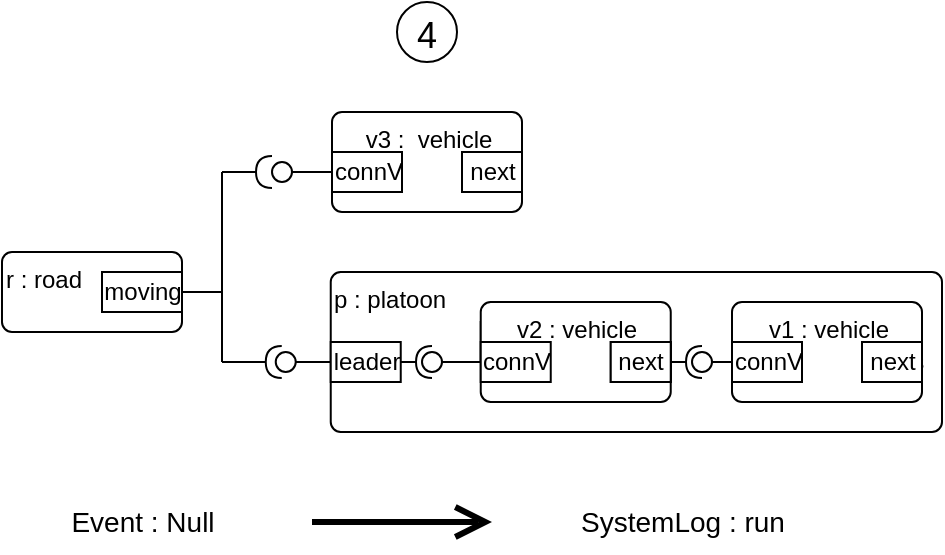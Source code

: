 <mxfile version="15.5.5" type="github">
  <diagram id="h5-6c95KHCAkGdze8uv-" name="Page-1">
    <mxGraphModel dx="1355" dy="793" grid="1" gridSize="10" guides="1" tooltips="1" connect="1" arrows="1" fold="1" page="1" pageScale="1" pageWidth="827" pageHeight="1169" math="0" shadow="0">
      <root>
        <mxCell id="0" />
        <mxCell id="1" parent="0" />
        <mxCell id="d_kUtybQaHPVFvwEdMjx-1" value="&lt;font style=&quot;font-size: 14px&quot;&gt;Event : Null&lt;/font&gt;" style="text;html=1;align=center;verticalAlign=middle;resizable=0;points=[];autosize=1;" vertex="1" parent="1">
          <mxGeometry x="275" y="370" width="90" height="20" as="geometry" />
        </mxCell>
        <mxCell id="d_kUtybQaHPVFvwEdMjx-2" value="" style="endArrow=open;endFill=1;endSize=12;html=1;strokeWidth=3;" edge="1" parent="1">
          <mxGeometry width="160" relative="1" as="geometry">
            <mxPoint x="405" y="380" as="sourcePoint" />
            <mxPoint x="495" y="380" as="targetPoint" />
          </mxGeometry>
        </mxCell>
        <mxCell id="d_kUtybQaHPVFvwEdMjx-3" value="&lt;font style=&quot;font-size: 14px&quot;&gt;SystemLog : run&lt;/font&gt;" style="text;html=1;align=center;verticalAlign=middle;resizable=0;points=[];autosize=1;" vertex="1" parent="1">
          <mxGeometry x="530" y="370" width="120" height="20" as="geometry" />
        </mxCell>
        <mxCell id="d_kUtybQaHPVFvwEdMjx-4" value="4" style="ellipse;fillColor=#ffffff;strokeColor=#000000;fontSize=18;" vertex="1" parent="1">
          <mxGeometry x="447.5" y="120" width="30" height="30" as="geometry" />
        </mxCell>
        <mxCell id="d_kUtybQaHPVFvwEdMjx-5" value="p : platoon" style="html=1;align=left;verticalAlign=top;rounded=1;absoluteArcSize=1;arcSize=10;dashed=0;" vertex="1" parent="1">
          <mxGeometry x="414.37" y="255" width="305.63" height="80" as="geometry" />
        </mxCell>
        <mxCell id="d_kUtybQaHPVFvwEdMjx-6" value="connV" style="html=1;" vertex="1" parent="1">
          <mxGeometry x="489.37" y="280" width="50" height="20" as="geometry" />
        </mxCell>
        <mxCell id="d_kUtybQaHPVFvwEdMjx-7" value="v2 : vehicle" style="html=1;align=center;verticalAlign=top;rounded=1;absoluteArcSize=1;arcSize=10;dashed=0;" vertex="1" parent="1">
          <mxGeometry x="489.37" y="270" width="95" height="50" as="geometry" />
        </mxCell>
        <mxCell id="d_kUtybQaHPVFvwEdMjx-8" value="connV" style="html=1;" vertex="1" parent="1">
          <mxGeometry x="489.37" y="290" width="35" height="20" as="geometry" />
        </mxCell>
        <mxCell id="d_kUtybQaHPVFvwEdMjx-9" value="docks" style="html=1;" vertex="1" parent="1">
          <mxGeometry x="554.37" y="290" width="30" height="20" as="geometry" />
        </mxCell>
        <mxCell id="d_kUtybQaHPVFvwEdMjx-10" value="connV" style="html=1;" vertex="1" parent="1">
          <mxGeometry x="615" y="280" width="50" height="20" as="geometry" />
        </mxCell>
        <mxCell id="d_kUtybQaHPVFvwEdMjx-11" value="v1 : vehicle" style="html=1;align=center;verticalAlign=top;rounded=1;absoluteArcSize=1;arcSize=10;dashed=0;" vertex="1" parent="1">
          <mxGeometry x="615" y="270" width="95" height="50" as="geometry" />
        </mxCell>
        <mxCell id="d_kUtybQaHPVFvwEdMjx-12" value="connV" style="html=1;" vertex="1" parent="1">
          <mxGeometry x="615" y="290" width="35" height="20" as="geometry" />
        </mxCell>
        <mxCell id="d_kUtybQaHPVFvwEdMjx-13" value="" style="rounded=0;orthogonalLoop=1;jettySize=auto;html=1;endArrow=none;endFill=0;exitX=0;exitY=0.5;exitDx=0;exitDy=0;" edge="1" parent="1" source="d_kUtybQaHPVFvwEdMjx-12" target="d_kUtybQaHPVFvwEdMjx-15">
          <mxGeometry relative="1" as="geometry">
            <mxPoint x="584.37" y="300" as="sourcePoint" />
          </mxGeometry>
        </mxCell>
        <mxCell id="d_kUtybQaHPVFvwEdMjx-14" value="" style="rounded=0;orthogonalLoop=1;jettySize=auto;html=1;endArrow=halfCircle;endFill=0;endSize=6;strokeWidth=1;exitX=1;exitY=0.5;exitDx=0;exitDy=0;" edge="1" parent="1" source="d_kUtybQaHPVFvwEdMjx-22">
          <mxGeometry relative="1" as="geometry">
            <mxPoint x="590" y="340" as="sourcePoint" />
            <mxPoint x="600" y="300" as="targetPoint" />
            <Array as="points">
              <mxPoint x="600" y="300" />
            </Array>
          </mxGeometry>
        </mxCell>
        <mxCell id="d_kUtybQaHPVFvwEdMjx-15" value="" style="ellipse;whiteSpace=wrap;html=1;fontFamily=Helvetica;fontSize=12;fontColor=#000000;align=center;strokeColor=#000000;fillColor=#ffffff;points=[];aspect=fixed;resizable=0;" vertex="1" parent="1">
          <mxGeometry x="595" y="295" width="10" height="10" as="geometry" />
        </mxCell>
        <mxCell id="d_kUtybQaHPVFvwEdMjx-16" value="docks" style="html=1;" vertex="1" parent="1">
          <mxGeometry x="680" y="290" width="30" height="20" as="geometry" />
        </mxCell>
        <mxCell id="d_kUtybQaHPVFvwEdMjx-17" value="leader" style="html=1;" vertex="1" parent="1">
          <mxGeometry x="414.37" y="290" width="35" height="20" as="geometry" />
        </mxCell>
        <mxCell id="d_kUtybQaHPVFvwEdMjx-18" value="" style="rounded=0;orthogonalLoop=1;jettySize=auto;html=1;endArrow=none;endFill=0;exitX=0;exitY=0.5;exitDx=0;exitDy=0;" edge="1" parent="1" source="d_kUtybQaHPVFvwEdMjx-8">
          <mxGeometry relative="1" as="geometry">
            <mxPoint x="510" y="370" as="sourcePoint" />
            <mxPoint x="469.37" y="300" as="targetPoint" />
            <Array as="points" />
          </mxGeometry>
        </mxCell>
        <mxCell id="d_kUtybQaHPVFvwEdMjx-19" value="" style="rounded=0;orthogonalLoop=1;jettySize=auto;html=1;endArrow=halfCircle;endFill=0;endSize=6;strokeWidth=1;" edge="1" parent="1">
          <mxGeometry relative="1" as="geometry">
            <mxPoint x="472.37" y="300" as="sourcePoint" />
            <mxPoint x="472.37" y="300" as="targetPoint" />
          </mxGeometry>
        </mxCell>
        <mxCell id="d_kUtybQaHPVFvwEdMjx-20" value="" style="ellipse;whiteSpace=wrap;html=1;fontFamily=Helvetica;fontSize=12;fontColor=#000000;align=center;strokeColor=#000000;fillColor=#ffffff;points=[];aspect=fixed;resizable=0;" vertex="1" parent="1">
          <mxGeometry x="460" y="295" width="10" height="10" as="geometry" />
        </mxCell>
        <mxCell id="d_kUtybQaHPVFvwEdMjx-21" value="" style="rounded=0;orthogonalLoop=1;jettySize=auto;html=1;endArrow=halfCircle;endFill=0;endSize=6;strokeWidth=1;exitX=1;exitY=0.5;exitDx=0;exitDy=0;" edge="1" parent="1" source="d_kUtybQaHPVFvwEdMjx-17">
          <mxGeometry relative="1" as="geometry">
            <mxPoint x="489.37" y="300" as="sourcePoint" />
            <mxPoint x="465" y="300" as="targetPoint" />
            <Array as="points" />
          </mxGeometry>
        </mxCell>
        <mxCell id="d_kUtybQaHPVFvwEdMjx-22" value="next" style="html=1;" vertex="1" parent="1">
          <mxGeometry x="554.37" y="290" width="30" height="20" as="geometry" />
        </mxCell>
        <mxCell id="d_kUtybQaHPVFvwEdMjx-23" value="next" style="html=1;" vertex="1" parent="1">
          <mxGeometry x="680" y="290" width="30" height="20" as="geometry" />
        </mxCell>
        <mxCell id="d_kUtybQaHPVFvwEdMjx-24" value="&lt;div align=&quot;left&quot;&gt;r : road&lt;/div&gt;" style="html=1;align=left;verticalAlign=top;rounded=1;absoluteArcSize=1;arcSize=10;dashed=0;" vertex="1" parent="1">
          <mxGeometry x="250" y="245" width="90" height="40" as="geometry" />
        </mxCell>
        <mxCell id="d_kUtybQaHPVFvwEdMjx-25" value="" style="rounded=0;orthogonalLoop=1;jettySize=auto;html=1;endArrow=none;endFill=0;exitX=1;exitY=0.5;exitDx=0;exitDy=0;" edge="1" parent="1" source="d_kUtybQaHPVFvwEdMjx-24">
          <mxGeometry relative="1" as="geometry">
            <mxPoint x="475" y="380" as="sourcePoint" />
            <mxPoint x="360" y="205" as="targetPoint" />
            <Array as="points">
              <mxPoint x="360" y="265" />
              <mxPoint x="360" y="205" />
            </Array>
          </mxGeometry>
        </mxCell>
        <mxCell id="d_kUtybQaHPVFvwEdMjx-26" value="v3 :&amp;nbsp; vehicle" style="html=1;align=center;verticalAlign=top;rounded=1;absoluteArcSize=1;arcSize=10;dashed=0;" vertex="1" parent="1">
          <mxGeometry x="415" y="175" width="95" height="50" as="geometry" />
        </mxCell>
        <mxCell id="d_kUtybQaHPVFvwEdMjx-27" value="connV" style="html=1;" vertex="1" parent="1">
          <mxGeometry x="415" y="195" width="35" height="20" as="geometry" />
        </mxCell>
        <mxCell id="d_kUtybQaHPVFvwEdMjx-28" value="next" style="html=1;" vertex="1" parent="1">
          <mxGeometry x="480" y="195" width="30" height="20" as="geometry" />
        </mxCell>
        <mxCell id="d_kUtybQaHPVFvwEdMjx-29" value="" style="rounded=0;orthogonalLoop=1;jettySize=auto;html=1;endArrow=none;endFill=0;exitX=1;exitY=0.5;exitDx=0;exitDy=0;" edge="1" parent="1" source="d_kUtybQaHPVFvwEdMjx-24">
          <mxGeometry relative="1" as="geometry">
            <mxPoint x="338" y="384" as="sourcePoint" />
            <mxPoint x="360" y="300" as="targetPoint" />
            <Array as="points">
              <mxPoint x="360" y="265" />
            </Array>
          </mxGeometry>
        </mxCell>
        <mxCell id="d_kUtybQaHPVFvwEdMjx-30" value="" style="ellipse;whiteSpace=wrap;html=1;fontFamily=Helvetica;fontSize=12;fontColor=#000000;align=center;strokeColor=#000000;fillColor=#ffffff;points=[];aspect=fixed;resizable=0;" vertex="1" parent="1">
          <mxGeometry x="386.87" y="295" width="10" height="10" as="geometry" />
        </mxCell>
        <mxCell id="d_kUtybQaHPVFvwEdMjx-31" value="" style="rounded=1;orthogonalLoop=1;jettySize=auto;html=1;endArrow=halfCircle;endFill=0;endSize=6;strokeWidth=1;targetPerimeterSpacing=-3;sourcePerimeterSpacing=0;" edge="1" parent="1" target="d_kUtybQaHPVFvwEdMjx-30">
          <mxGeometry relative="1" as="geometry">
            <mxPoint x="360" y="300" as="sourcePoint" />
            <mxPoint x="391.87" y="300" as="targetPoint" />
            <Array as="points">
              <mxPoint x="370" y="300" />
              <mxPoint x="380" y="300" />
            </Array>
          </mxGeometry>
        </mxCell>
        <mxCell id="d_kUtybQaHPVFvwEdMjx-32" value="connV" style="html=1;" vertex="1" parent="1">
          <mxGeometry x="300" y="255" width="40" height="20" as="geometry" />
        </mxCell>
        <mxCell id="d_kUtybQaHPVFvwEdMjx-33" value="moving" style="html=1;" vertex="1" parent="1">
          <mxGeometry x="300" y="255" width="40" height="20" as="geometry" />
        </mxCell>
        <mxCell id="d_kUtybQaHPVFvwEdMjx-34" value="" style="rounded=0;orthogonalLoop=1;jettySize=auto;html=1;endArrow=none;endFill=0;exitX=0;exitY=0.5;exitDx=0;exitDy=0;" edge="1" parent="1" source="d_kUtybQaHPVFvwEdMjx-17">
          <mxGeometry relative="1" as="geometry">
            <mxPoint x="411.87" y="300" as="sourcePoint" />
            <mxPoint x="396.87" y="300" as="targetPoint" />
          </mxGeometry>
        </mxCell>
        <mxCell id="d_kUtybQaHPVFvwEdMjx-35" value="" style="ellipse;whiteSpace=wrap;html=1;fontFamily=Helvetica;fontSize=12;fontColor=#000000;align=center;strokeColor=#000000;fillColor=#ffffff;points=[];aspect=fixed;resizable=0;" vertex="1" parent="1">
          <mxGeometry x="385" y="200" width="10" height="10" as="geometry" />
        </mxCell>
        <mxCell id="d_kUtybQaHPVFvwEdMjx-36" value="" style="rounded=0;orthogonalLoop=1;jettySize=auto;html=1;endArrow=halfCircle;endFill=0;endSize=6;strokeWidth=1;" edge="1" parent="1" target="d_kUtybQaHPVFvwEdMjx-35">
          <mxGeometry relative="1" as="geometry">
            <mxPoint x="360" y="205" as="sourcePoint" />
            <mxPoint x="390" y="195" as="targetPoint" />
            <Array as="points" />
          </mxGeometry>
        </mxCell>
        <mxCell id="d_kUtybQaHPVFvwEdMjx-37" value="" style="rounded=0;orthogonalLoop=1;jettySize=auto;html=1;endArrow=none;endFill=0;exitX=0;exitY=0.5;exitDx=0;exitDy=0;" edge="1" parent="1">
          <mxGeometry relative="1" as="geometry">
            <mxPoint x="415" y="205" as="sourcePoint" />
            <mxPoint x="395" y="205" as="targetPoint" />
          </mxGeometry>
        </mxCell>
      </root>
    </mxGraphModel>
  </diagram>
</mxfile>
